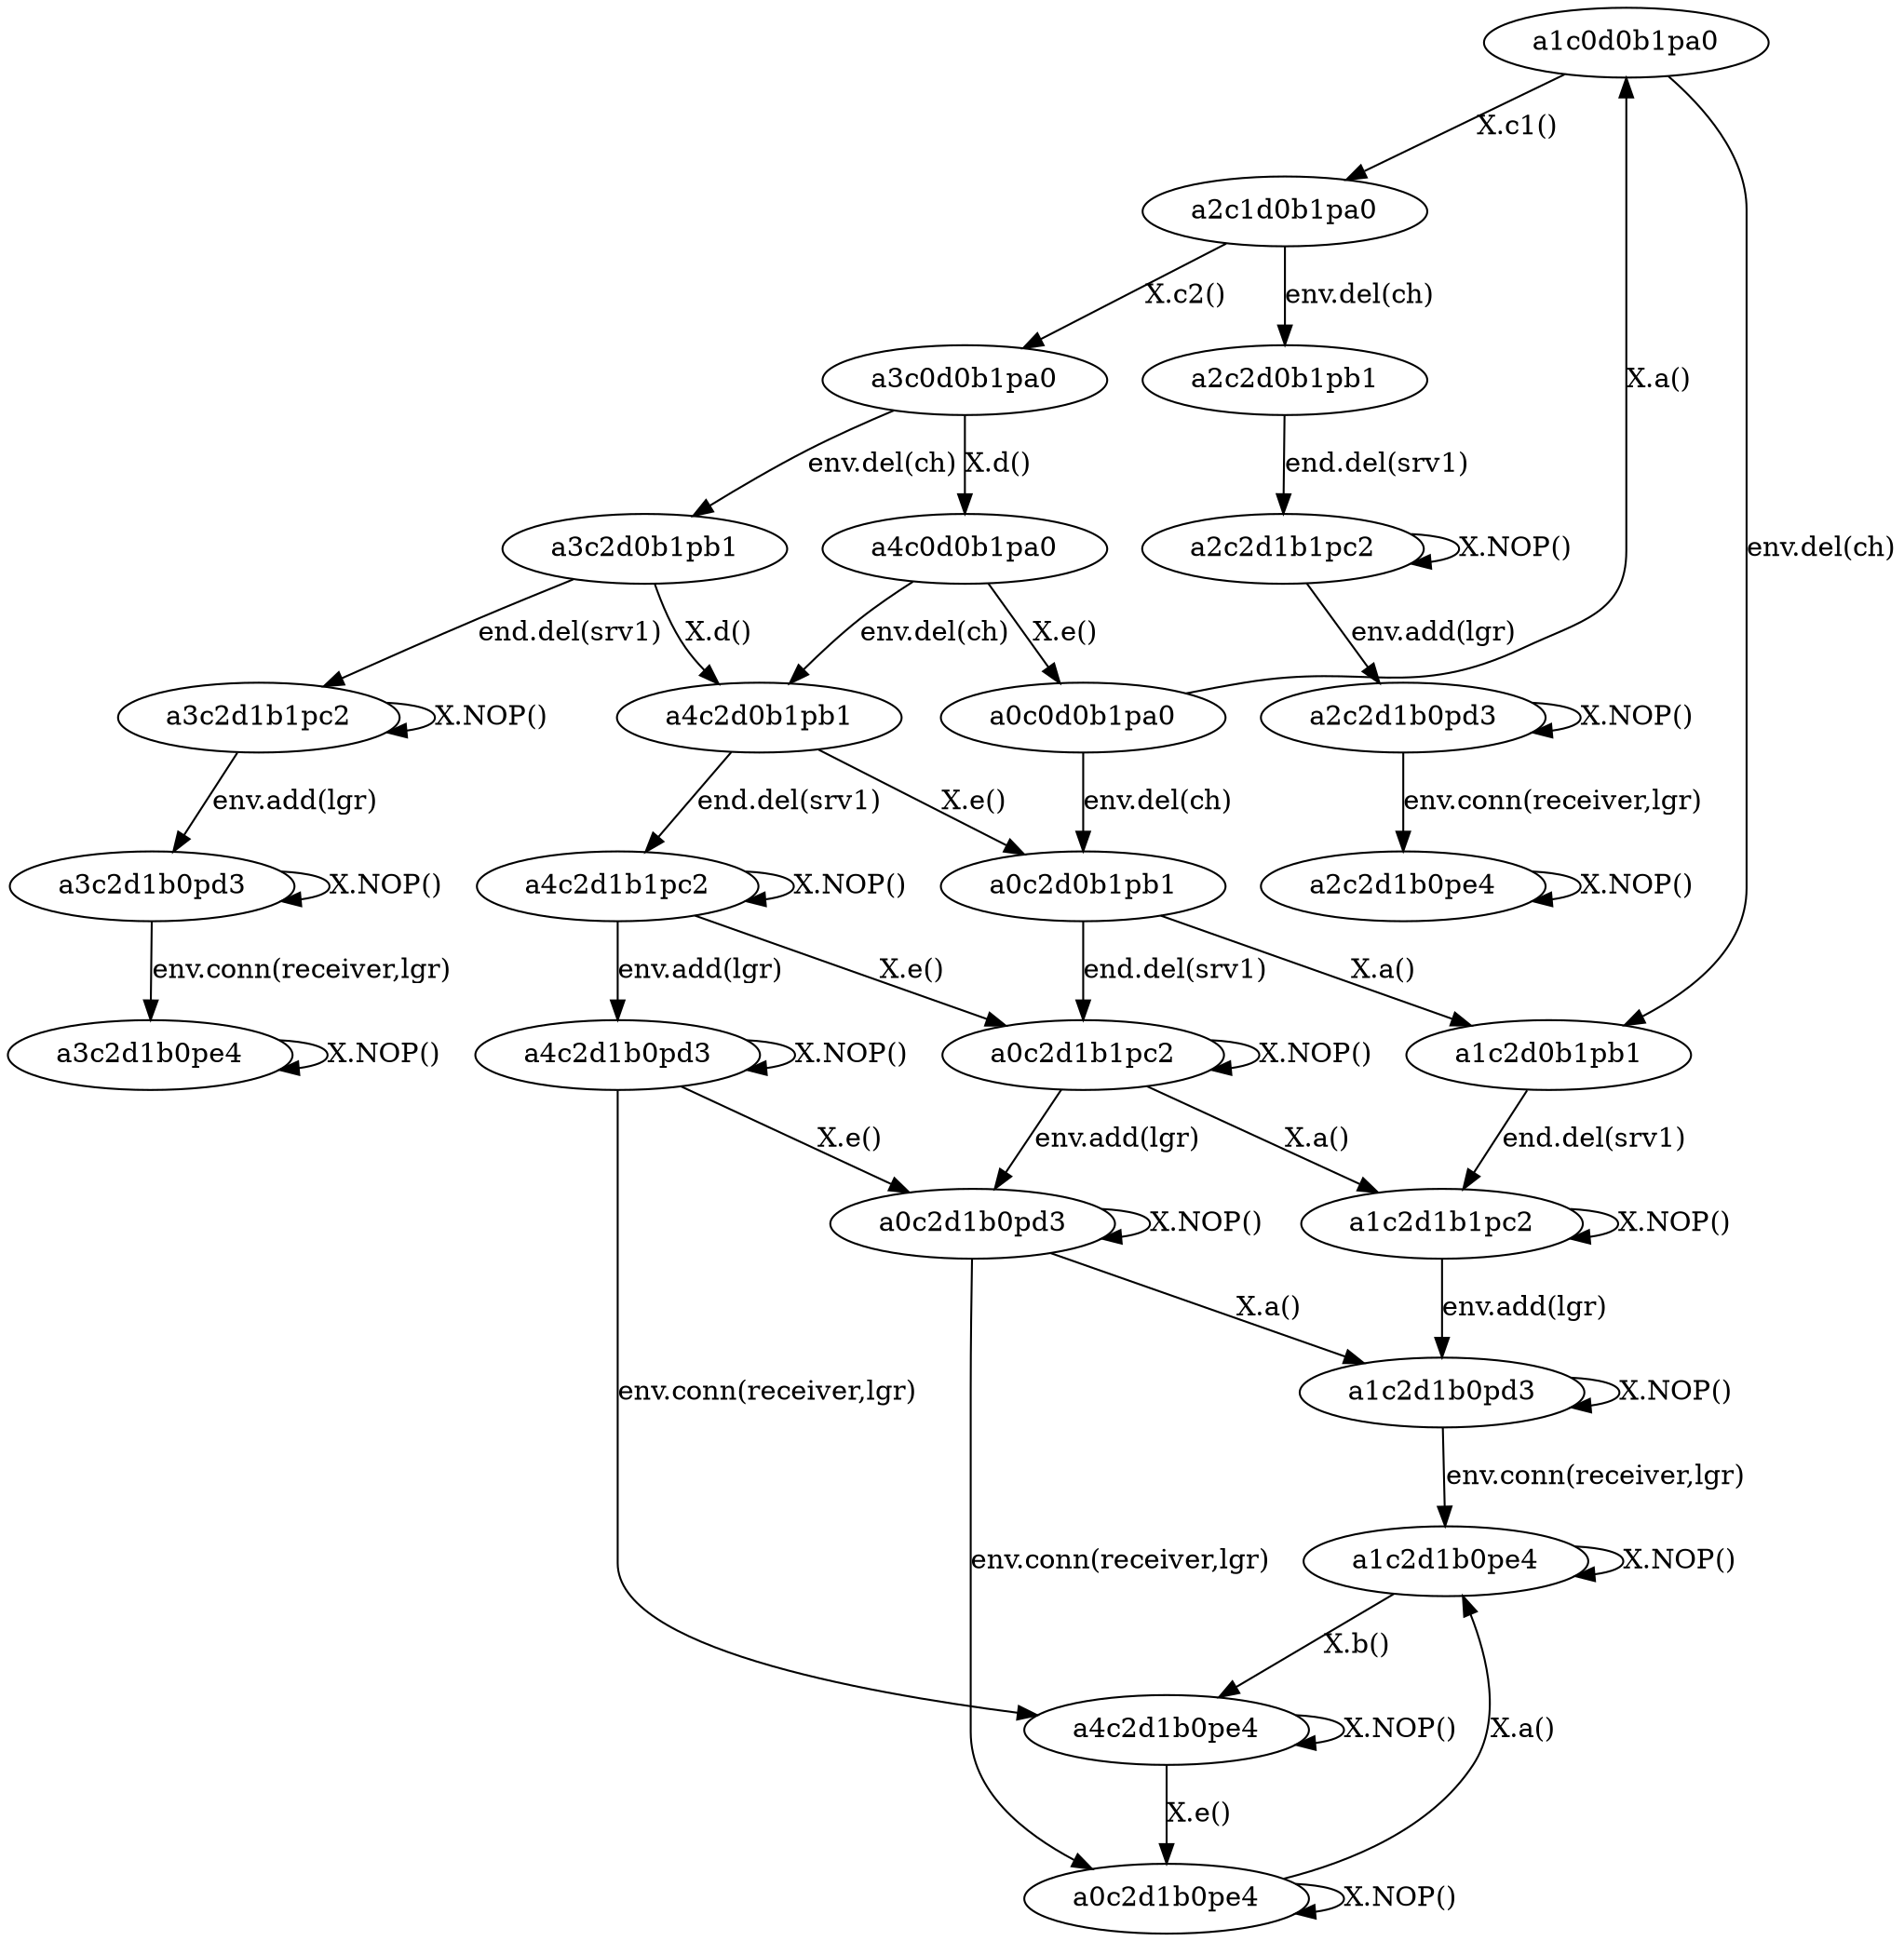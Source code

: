 digraph { 
a3c2d1b1pc2->a3c2d1b1pc2[label= "X.NOP()"];
a0c0d0b1pa0->a0c2d0b1pb1[label= "env.del(ch)"];
a0c2d0b1pb1->a1c2d0b1pb1[label= "X.a()"];
a1c2d0b1pb1->a1c2d1b1pc2[label= "end.del(srv1)"];
a0c2d1b1pc2->a0c2d1b1pc2[label= "X.NOP()"];
a1c0d0b1pa0->a1c2d0b1pb1[label= "env.del(ch)"];
a3c2d0b1pb1->a4c2d0b1pb1[label= "X.d()"];
a0c2d1b1pc2->a1c2d1b1pc2[label= "X.a()"];
a0c2d1b0pd3->a0c2d1b0pe4[label= "env.conn(receiver,lgr)"];
a0c2d1b0pe4->a0c2d1b0pe4[label= "X.NOP()"];
a2c1d0b1pa0->a2c2d0b1pb1[label= "env.del(ch)"];
a0c2d1b1pc2->a0c2d1b0pd3[label= "env.add(lgr)"];
a4c2d1b0pd3->a4c2d1b0pd3[label= "X.NOP()"];
a0c2d1b0pe4->a1c2d1b0pe4[label= "X.a()"];
a4c0d0b1pa0->a0c0d0b1pa0[label= "X.e()"];
a4c0d0b1pa0->a4c2d0b1pb1[label= "env.del(ch)"];
a4c2d1b1pc2->a4c2d1b0pd3[label= "env.add(lgr)"];
a2c2d1b1pc2->a2c2d1b1pc2[label= "X.NOP()"];
a2c2d1b0pe4->a2c2d1b0pe4[label= "X.NOP()"];
a0c2d1b0pd3->a1c2d1b0pd3[label= "X.a()"];
a1c2d1b0pe4->a1c2d1b0pe4[label= "X.NOP()"];
a3c2d1b1pc2->a3c2d1b0pd3[label= "env.add(lgr)"];
a3c0d0b1pa0->a3c2d0b1pb1[label= "env.del(ch)"];
a2c1d0b1pa0->a3c0d0b1pa0[label= "X.c2()"];
a1c2d1b1pc2->a1c2d1b0pd3[label= "env.add(lgr)"];
a2c2d1b1pc2->a2c2d1b0pd3[label= "env.add(lgr)"];
a3c0d0b1pa0->a4c0d0b1pa0[label= "X.d()"];
a4c2d1b1pc2->a4c2d1b1pc2[label= "X.NOP()"];
a3c2d1b0pe4->a3c2d1b0pe4[label= "X.NOP()"];
a0c0d0b1pa0->a1c0d0b1pa0[label= "X.a()"];
a4c2d1b0pd3->a0c2d1b0pd3[label= "X.e()"];
a4c2d0b1pb1->a4c2d1b1pc2[label= "end.del(srv1)"];
a2c2d1b0pd3->a2c2d1b0pe4[label= "env.conn(receiver,lgr)"];
a4c2d1b0pd3->a4c2d1b0pe4[label= "env.conn(receiver,lgr)"];
a3c2d1b0pd3->a3c2d1b0pe4[label= "env.conn(receiver,lgr)"];
a3c2d0b1pb1->a3c2d1b1pc2[label= "end.del(srv1)"];
a1c2d1b0pd3->a1c2d1b0pd3[label= "X.NOP()"];
a4c2d1b1pc2->a0c2d1b1pc2[label= "X.e()"];
a0c2d0b1pb1->a0c2d1b1pc2[label= "end.del(srv1)"];
a0c2d1b0pd3->a0c2d1b0pd3[label= "X.NOP()"];
a1c2d1b0pe4->a4c2d1b0pe4[label= "X.b()"];
a4c2d1b0pe4->a4c2d1b0pe4[label= "X.NOP()"];
a2c2d1b0pd3->a2c2d1b0pd3[label= "X.NOP()"];
a3c2d1b0pd3->a3c2d1b0pd3[label= "X.NOP()"];
a1c2d1b0pd3->a1c2d1b0pe4[label= "env.conn(receiver,lgr)"];
a1c0d0b1pa0->a2c1d0b1pa0[label= "X.c1()"];
a4c2d1b0pe4->a0c2d1b0pe4[label= "X.e()"];
a2c2d0b1pb1->a2c2d1b1pc2[label= "end.del(srv1)"];
a4c2d0b1pb1->a0c2d0b1pb1[label= "X.e()"];
a1c2d1b1pc2->a1c2d1b1pc2[label= "X.NOP()"];

}
